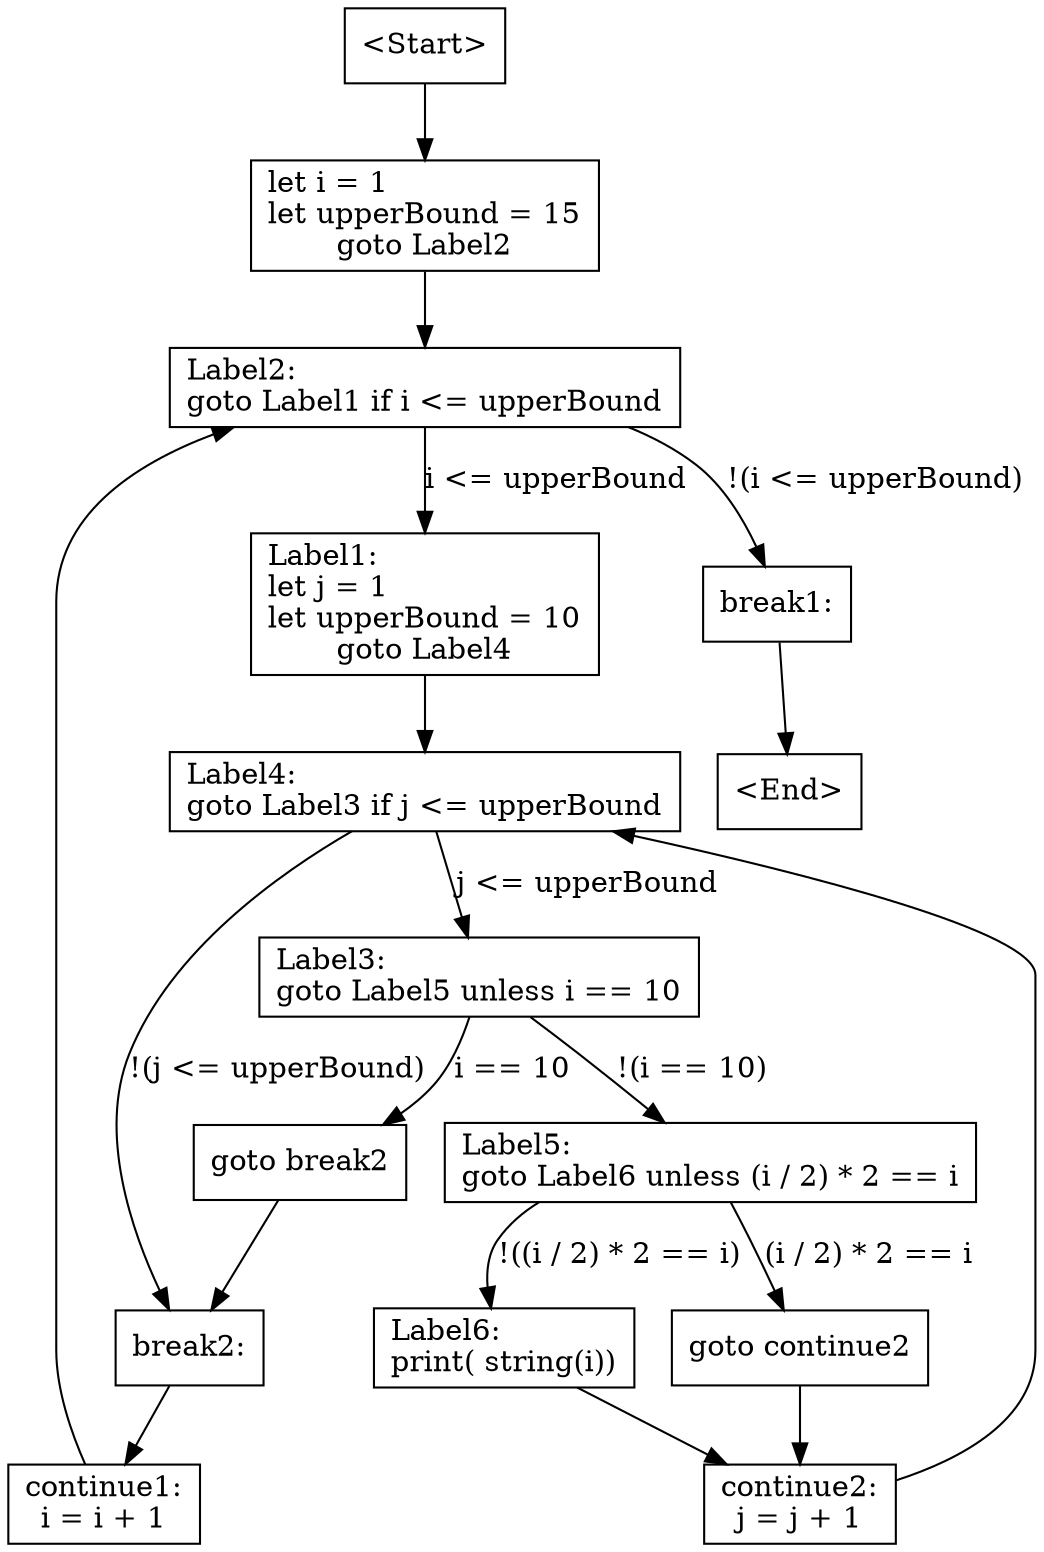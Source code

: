 digraph G {
    N0 [label = "<Start>", shape = box]
    N1 [label = "let i = 1\llet upperBound = 15\lgoto Label2", shape = box]
    N2 [label = "Label1:\llet j = 1\llet upperBound = 10\lgoto Label4", shape = box]
    N3 [label = "Label3:\lgoto Label5 unless i == 10", shape = box]
    N4 [label = "goto break2", shape = box]
    N5 [label = "Label5:\lgoto Label6 unless (i / 2) * 2 == i", shape = box]
    N6 [label = "goto continue2", shape = box]
    N7 [label = "Label6:\lprint( string(i))", shape = box]
    N8 [label = "continue2:\lj = j + 1", shape = box]
    N9 [label = "Label4:\lgoto Label3 if j <= upperBound", shape = box]
    N10 [label = "break2:", shape = box]
    N11 [label = "continue1:\li = i + 1", shape = box]
    N12 [label = "Label2:\lgoto Label1 if i <= upperBound", shape = box]
    N13 [label = "break1:", shape = box]
    N14 [label = "<End>", shape = box]
    N0 -> N1 [label = ""]
    N1 -> N12 [label = ""]
    N2 -> N9 [label = ""]
    N3 -> N5 [label = "!(i == 10)"]
    N3 -> N4 [label = "i == 10"]
    N4 -> N10 [label = ""]
    N5 -> N7 [label = "!((i / 2) * 2 == i)"]
    N5 -> N6 [label = "(i / 2) * 2 == i"]
    N6 -> N8 [label = ""]
    N7 -> N8 [label = ""]
    N8 -> N9 [label = ""]
    N9 -> N3 [label = "j <= upperBound"]
    N9 -> N10 [label = "!(j <= upperBound)"]
    N10 -> N11 [label = ""]
    N11 -> N12 [label = ""]
    N12 -> N2 [label = "i <= upperBound"]
    N12 -> N13 [label = "!(i <= upperBound)"]
    N13 -> N14 [label = ""]
}
